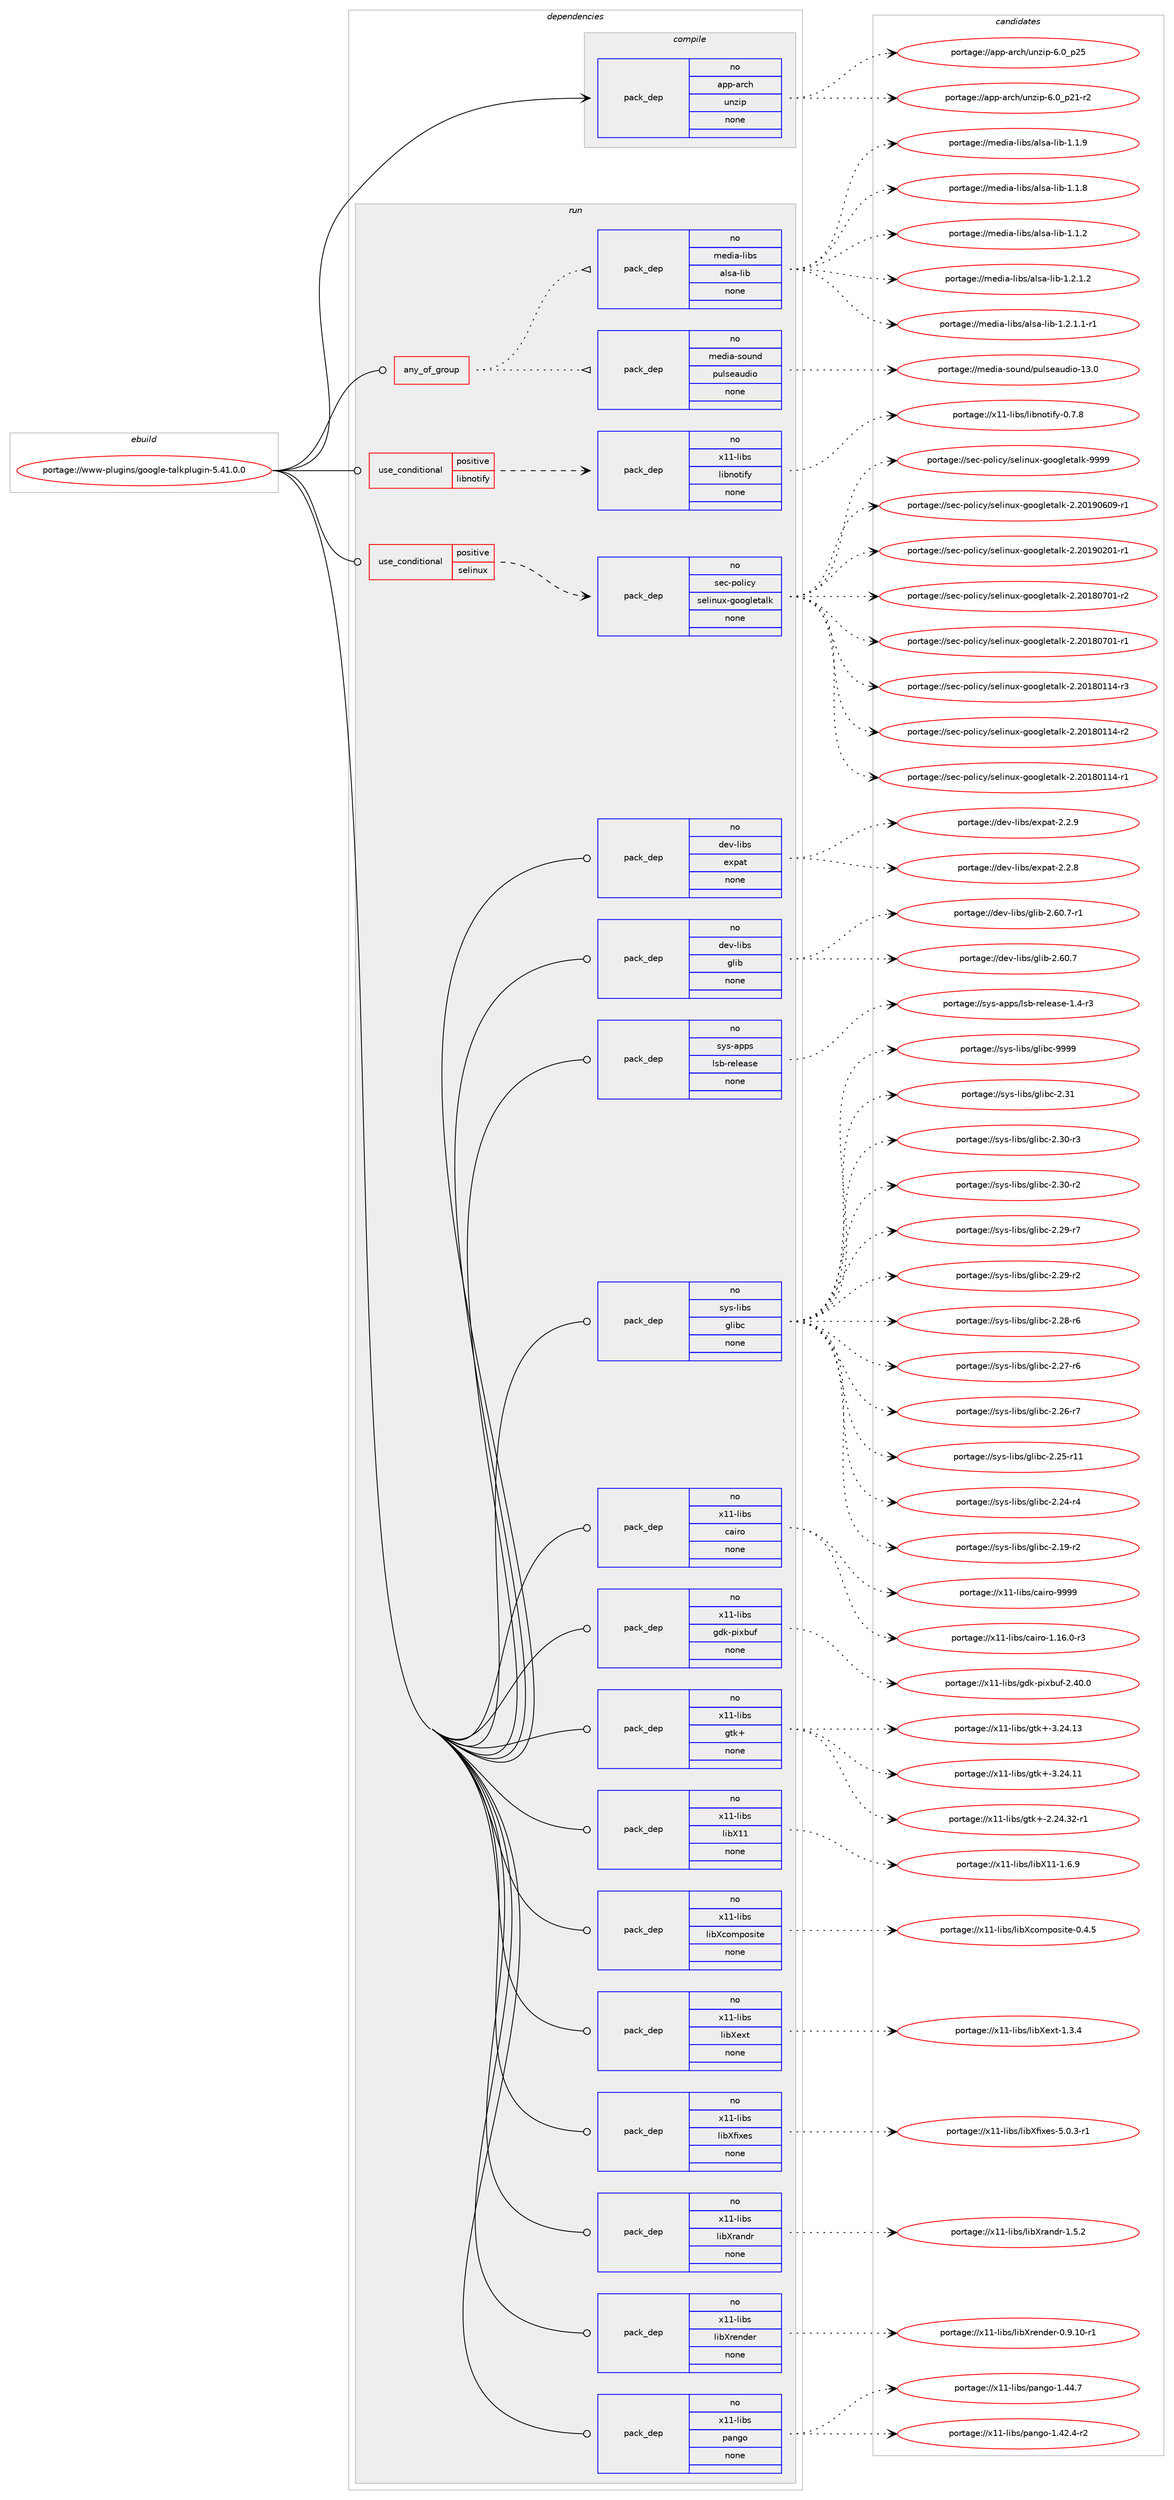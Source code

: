 digraph prolog {

# *************
# Graph options
# *************

newrank=true;
concentrate=true;
compound=true;
graph [rankdir=LR,fontname=Helvetica,fontsize=10,ranksep=1.5];#, ranksep=2.5, nodesep=0.2];
edge  [arrowhead=vee];
node  [fontname=Helvetica,fontsize=10];

# **********
# The ebuild
# **********

subgraph cluster_leftcol {
color=gray;
rank=same;
label=<<i>ebuild</i>>;
id [label="portage://www-plugins/google-talkplugin-5.41.0.0", color=red, width=4, href="../www-plugins/google-talkplugin-5.41.0.0.svg"];
}

# ****************
# The dependencies
# ****************

subgraph cluster_midcol {
color=gray;
label=<<i>dependencies</i>>;
subgraph cluster_compile {
fillcolor="#eeeeee";
style=filled;
label=<<i>compile</i>>;
subgraph pack22159 {
dependency27235 [label=<<TABLE BORDER="0" CELLBORDER="1" CELLSPACING="0" CELLPADDING="4" WIDTH="220"><TR><TD ROWSPAN="6" CELLPADDING="30">pack_dep</TD></TR><TR><TD WIDTH="110">no</TD></TR><TR><TD>app-arch</TD></TR><TR><TD>unzip</TD></TR><TR><TD>none</TD></TR><TR><TD></TD></TR></TABLE>>, shape=none, color=blue];
}
id:e -> dependency27235:w [weight=20,style="solid",arrowhead="vee"];
}
subgraph cluster_compileandrun {
fillcolor="#eeeeee";
style=filled;
label=<<i>compile and run</i>>;
}
subgraph cluster_run {
fillcolor="#eeeeee";
style=filled;
label=<<i>run</i>>;
subgraph any481 {
dependency27236 [label=<<TABLE BORDER="0" CELLBORDER="1" CELLSPACING="0" CELLPADDING="4"><TR><TD CELLPADDING="10">any_of_group</TD></TR></TABLE>>, shape=none, color=red];subgraph pack22160 {
dependency27237 [label=<<TABLE BORDER="0" CELLBORDER="1" CELLSPACING="0" CELLPADDING="4" WIDTH="220"><TR><TD ROWSPAN="6" CELLPADDING="30">pack_dep</TD></TR><TR><TD WIDTH="110">no</TD></TR><TR><TD>media-sound</TD></TR><TR><TD>pulseaudio</TD></TR><TR><TD>none</TD></TR><TR><TD></TD></TR></TABLE>>, shape=none, color=blue];
}
dependency27236:e -> dependency27237:w [weight=20,style="dotted",arrowhead="oinv"];
subgraph pack22161 {
dependency27238 [label=<<TABLE BORDER="0" CELLBORDER="1" CELLSPACING="0" CELLPADDING="4" WIDTH="220"><TR><TD ROWSPAN="6" CELLPADDING="30">pack_dep</TD></TR><TR><TD WIDTH="110">no</TD></TR><TR><TD>media-libs</TD></TR><TR><TD>alsa-lib</TD></TR><TR><TD>none</TD></TR><TR><TD></TD></TR></TABLE>>, shape=none, color=blue];
}
dependency27236:e -> dependency27238:w [weight=20,style="dotted",arrowhead="oinv"];
}
id:e -> dependency27236:w [weight=20,style="solid",arrowhead="odot"];
subgraph cond4572 {
dependency27239 [label=<<TABLE BORDER="0" CELLBORDER="1" CELLSPACING="0" CELLPADDING="4"><TR><TD ROWSPAN="3" CELLPADDING="10">use_conditional</TD></TR><TR><TD>positive</TD></TR><TR><TD>libnotify</TD></TR></TABLE>>, shape=none, color=red];
subgraph pack22162 {
dependency27240 [label=<<TABLE BORDER="0" CELLBORDER="1" CELLSPACING="0" CELLPADDING="4" WIDTH="220"><TR><TD ROWSPAN="6" CELLPADDING="30">pack_dep</TD></TR><TR><TD WIDTH="110">no</TD></TR><TR><TD>x11-libs</TD></TR><TR><TD>libnotify</TD></TR><TR><TD>none</TD></TR><TR><TD></TD></TR></TABLE>>, shape=none, color=blue];
}
dependency27239:e -> dependency27240:w [weight=20,style="dashed",arrowhead="vee"];
}
id:e -> dependency27239:w [weight=20,style="solid",arrowhead="odot"];
subgraph cond4573 {
dependency27241 [label=<<TABLE BORDER="0" CELLBORDER="1" CELLSPACING="0" CELLPADDING="4"><TR><TD ROWSPAN="3" CELLPADDING="10">use_conditional</TD></TR><TR><TD>positive</TD></TR><TR><TD>selinux</TD></TR></TABLE>>, shape=none, color=red];
subgraph pack22163 {
dependency27242 [label=<<TABLE BORDER="0" CELLBORDER="1" CELLSPACING="0" CELLPADDING="4" WIDTH="220"><TR><TD ROWSPAN="6" CELLPADDING="30">pack_dep</TD></TR><TR><TD WIDTH="110">no</TD></TR><TR><TD>sec-policy</TD></TR><TR><TD>selinux-googletalk</TD></TR><TR><TD>none</TD></TR><TR><TD></TD></TR></TABLE>>, shape=none, color=blue];
}
dependency27241:e -> dependency27242:w [weight=20,style="dashed",arrowhead="vee"];
}
id:e -> dependency27241:w [weight=20,style="solid",arrowhead="odot"];
subgraph pack22164 {
dependency27243 [label=<<TABLE BORDER="0" CELLBORDER="1" CELLSPACING="0" CELLPADDING="4" WIDTH="220"><TR><TD ROWSPAN="6" CELLPADDING="30">pack_dep</TD></TR><TR><TD WIDTH="110">no</TD></TR><TR><TD>dev-libs</TD></TR><TR><TD>expat</TD></TR><TR><TD>none</TD></TR><TR><TD></TD></TR></TABLE>>, shape=none, color=blue];
}
id:e -> dependency27243:w [weight=20,style="solid",arrowhead="odot"];
subgraph pack22165 {
dependency27244 [label=<<TABLE BORDER="0" CELLBORDER="1" CELLSPACING="0" CELLPADDING="4" WIDTH="220"><TR><TD ROWSPAN="6" CELLPADDING="30">pack_dep</TD></TR><TR><TD WIDTH="110">no</TD></TR><TR><TD>dev-libs</TD></TR><TR><TD>glib</TD></TR><TR><TD>none</TD></TR><TR><TD></TD></TR></TABLE>>, shape=none, color=blue];
}
id:e -> dependency27244:w [weight=20,style="solid",arrowhead="odot"];
subgraph pack22166 {
dependency27245 [label=<<TABLE BORDER="0" CELLBORDER="1" CELLSPACING="0" CELLPADDING="4" WIDTH="220"><TR><TD ROWSPAN="6" CELLPADDING="30">pack_dep</TD></TR><TR><TD WIDTH="110">no</TD></TR><TR><TD>sys-apps</TD></TR><TR><TD>lsb-release</TD></TR><TR><TD>none</TD></TR><TR><TD></TD></TR></TABLE>>, shape=none, color=blue];
}
id:e -> dependency27245:w [weight=20,style="solid",arrowhead="odot"];
subgraph pack22167 {
dependency27246 [label=<<TABLE BORDER="0" CELLBORDER="1" CELLSPACING="0" CELLPADDING="4" WIDTH="220"><TR><TD ROWSPAN="6" CELLPADDING="30">pack_dep</TD></TR><TR><TD WIDTH="110">no</TD></TR><TR><TD>sys-libs</TD></TR><TR><TD>glibc</TD></TR><TR><TD>none</TD></TR><TR><TD></TD></TR></TABLE>>, shape=none, color=blue];
}
id:e -> dependency27246:w [weight=20,style="solid",arrowhead="odot"];
subgraph pack22168 {
dependency27247 [label=<<TABLE BORDER="0" CELLBORDER="1" CELLSPACING="0" CELLPADDING="4" WIDTH="220"><TR><TD ROWSPAN="6" CELLPADDING="30">pack_dep</TD></TR><TR><TD WIDTH="110">no</TD></TR><TR><TD>x11-libs</TD></TR><TR><TD>cairo</TD></TR><TR><TD>none</TD></TR><TR><TD></TD></TR></TABLE>>, shape=none, color=blue];
}
id:e -> dependency27247:w [weight=20,style="solid",arrowhead="odot"];
subgraph pack22169 {
dependency27248 [label=<<TABLE BORDER="0" CELLBORDER="1" CELLSPACING="0" CELLPADDING="4" WIDTH="220"><TR><TD ROWSPAN="6" CELLPADDING="30">pack_dep</TD></TR><TR><TD WIDTH="110">no</TD></TR><TR><TD>x11-libs</TD></TR><TR><TD>gdk-pixbuf</TD></TR><TR><TD>none</TD></TR><TR><TD></TD></TR></TABLE>>, shape=none, color=blue];
}
id:e -> dependency27248:w [weight=20,style="solid",arrowhead="odot"];
subgraph pack22170 {
dependency27249 [label=<<TABLE BORDER="0" CELLBORDER="1" CELLSPACING="0" CELLPADDING="4" WIDTH="220"><TR><TD ROWSPAN="6" CELLPADDING="30">pack_dep</TD></TR><TR><TD WIDTH="110">no</TD></TR><TR><TD>x11-libs</TD></TR><TR><TD>gtk+</TD></TR><TR><TD>none</TD></TR><TR><TD></TD></TR></TABLE>>, shape=none, color=blue];
}
id:e -> dependency27249:w [weight=20,style="solid",arrowhead="odot"];
subgraph pack22171 {
dependency27250 [label=<<TABLE BORDER="0" CELLBORDER="1" CELLSPACING="0" CELLPADDING="4" WIDTH="220"><TR><TD ROWSPAN="6" CELLPADDING="30">pack_dep</TD></TR><TR><TD WIDTH="110">no</TD></TR><TR><TD>x11-libs</TD></TR><TR><TD>libX11</TD></TR><TR><TD>none</TD></TR><TR><TD></TD></TR></TABLE>>, shape=none, color=blue];
}
id:e -> dependency27250:w [weight=20,style="solid",arrowhead="odot"];
subgraph pack22172 {
dependency27251 [label=<<TABLE BORDER="0" CELLBORDER="1" CELLSPACING="0" CELLPADDING="4" WIDTH="220"><TR><TD ROWSPAN="6" CELLPADDING="30">pack_dep</TD></TR><TR><TD WIDTH="110">no</TD></TR><TR><TD>x11-libs</TD></TR><TR><TD>libXcomposite</TD></TR><TR><TD>none</TD></TR><TR><TD></TD></TR></TABLE>>, shape=none, color=blue];
}
id:e -> dependency27251:w [weight=20,style="solid",arrowhead="odot"];
subgraph pack22173 {
dependency27252 [label=<<TABLE BORDER="0" CELLBORDER="1" CELLSPACING="0" CELLPADDING="4" WIDTH="220"><TR><TD ROWSPAN="6" CELLPADDING="30">pack_dep</TD></TR><TR><TD WIDTH="110">no</TD></TR><TR><TD>x11-libs</TD></TR><TR><TD>libXext</TD></TR><TR><TD>none</TD></TR><TR><TD></TD></TR></TABLE>>, shape=none, color=blue];
}
id:e -> dependency27252:w [weight=20,style="solid",arrowhead="odot"];
subgraph pack22174 {
dependency27253 [label=<<TABLE BORDER="0" CELLBORDER="1" CELLSPACING="0" CELLPADDING="4" WIDTH="220"><TR><TD ROWSPAN="6" CELLPADDING="30">pack_dep</TD></TR><TR><TD WIDTH="110">no</TD></TR><TR><TD>x11-libs</TD></TR><TR><TD>libXfixes</TD></TR><TR><TD>none</TD></TR><TR><TD></TD></TR></TABLE>>, shape=none, color=blue];
}
id:e -> dependency27253:w [weight=20,style="solid",arrowhead="odot"];
subgraph pack22175 {
dependency27254 [label=<<TABLE BORDER="0" CELLBORDER="1" CELLSPACING="0" CELLPADDING="4" WIDTH="220"><TR><TD ROWSPAN="6" CELLPADDING="30">pack_dep</TD></TR><TR><TD WIDTH="110">no</TD></TR><TR><TD>x11-libs</TD></TR><TR><TD>libXrandr</TD></TR><TR><TD>none</TD></TR><TR><TD></TD></TR></TABLE>>, shape=none, color=blue];
}
id:e -> dependency27254:w [weight=20,style="solid",arrowhead="odot"];
subgraph pack22176 {
dependency27255 [label=<<TABLE BORDER="0" CELLBORDER="1" CELLSPACING="0" CELLPADDING="4" WIDTH="220"><TR><TD ROWSPAN="6" CELLPADDING="30">pack_dep</TD></TR><TR><TD WIDTH="110">no</TD></TR><TR><TD>x11-libs</TD></TR><TR><TD>libXrender</TD></TR><TR><TD>none</TD></TR><TR><TD></TD></TR></TABLE>>, shape=none, color=blue];
}
id:e -> dependency27255:w [weight=20,style="solid",arrowhead="odot"];
subgraph pack22177 {
dependency27256 [label=<<TABLE BORDER="0" CELLBORDER="1" CELLSPACING="0" CELLPADDING="4" WIDTH="220"><TR><TD ROWSPAN="6" CELLPADDING="30">pack_dep</TD></TR><TR><TD WIDTH="110">no</TD></TR><TR><TD>x11-libs</TD></TR><TR><TD>pango</TD></TR><TR><TD>none</TD></TR><TR><TD></TD></TR></TABLE>>, shape=none, color=blue];
}
id:e -> dependency27256:w [weight=20,style="solid",arrowhead="odot"];
}
}

# **************
# The candidates
# **************

subgraph cluster_choices {
rank=same;
color=gray;
label=<<i>candidates</i>>;

subgraph choice22159 {
color=black;
nodesep=1;
choice971121124597114991044711711012210511245544648951125053 [label="portage://app-arch/unzip-6.0_p25", color=red, width=4,href="../app-arch/unzip-6.0_p25.svg"];
choice9711211245971149910447117110122105112455446489511250494511450 [label="portage://app-arch/unzip-6.0_p21-r2", color=red, width=4,href="../app-arch/unzip-6.0_p21-r2.svg"];
dependency27235:e -> choice971121124597114991044711711012210511245544648951125053:w [style=dotted,weight="100"];
dependency27235:e -> choice9711211245971149910447117110122105112455446489511250494511450:w [style=dotted,weight="100"];
}
subgraph choice22160 {
color=black;
nodesep=1;
choice109101100105974511511111711010047112117108115101971171001051114549514648 [label="portage://media-sound/pulseaudio-13.0", color=red, width=4,href="../media-sound/pulseaudio-13.0.svg"];
dependency27237:e -> choice109101100105974511511111711010047112117108115101971171001051114549514648:w [style=dotted,weight="100"];
}
subgraph choice22161 {
color=black;
nodesep=1;
choice10910110010597451081059811547971081159745108105984549465046494650 [label="portage://media-libs/alsa-lib-1.2.1.2", color=red, width=4,href="../media-libs/alsa-lib-1.2.1.2.svg"];
choice109101100105974510810598115479710811597451081059845494650464946494511449 [label="portage://media-libs/alsa-lib-1.2.1.1-r1", color=red, width=4,href="../media-libs/alsa-lib-1.2.1.1-r1.svg"];
choice1091011001059745108105981154797108115974510810598454946494657 [label="portage://media-libs/alsa-lib-1.1.9", color=red, width=4,href="../media-libs/alsa-lib-1.1.9.svg"];
choice1091011001059745108105981154797108115974510810598454946494656 [label="portage://media-libs/alsa-lib-1.1.8", color=red, width=4,href="../media-libs/alsa-lib-1.1.8.svg"];
choice1091011001059745108105981154797108115974510810598454946494650 [label="portage://media-libs/alsa-lib-1.1.2", color=red, width=4,href="../media-libs/alsa-lib-1.1.2.svg"];
dependency27238:e -> choice10910110010597451081059811547971081159745108105984549465046494650:w [style=dotted,weight="100"];
dependency27238:e -> choice109101100105974510810598115479710811597451081059845494650464946494511449:w [style=dotted,weight="100"];
dependency27238:e -> choice1091011001059745108105981154797108115974510810598454946494657:w [style=dotted,weight="100"];
dependency27238:e -> choice1091011001059745108105981154797108115974510810598454946494656:w [style=dotted,weight="100"];
dependency27238:e -> choice1091011001059745108105981154797108115974510810598454946494650:w [style=dotted,weight="100"];
}
subgraph choice22162 {
color=black;
nodesep=1;
choice120494945108105981154710810598110111116105102121454846554656 [label="portage://x11-libs/libnotify-0.7.8", color=red, width=4,href="../x11-libs/libnotify-0.7.8.svg"];
dependency27240:e -> choice120494945108105981154710810598110111116105102121454846554656:w [style=dotted,weight="100"];
}
subgraph choice22163 {
color=black;
nodesep=1;
choice1151019945112111108105991214711510110810511011712045103111111103108101116971081074557575757 [label="portage://sec-policy/selinux-googletalk-9999", color=red, width=4,href="../sec-policy/selinux-googletalk-9999.svg"];
choice11510199451121111081059912147115101108105110117120451031111111031081011169710810745504650484957485448574511449 [label="portage://sec-policy/selinux-googletalk-2.20190609-r1", color=red, width=4,href="../sec-policy/selinux-googletalk-2.20190609-r1.svg"];
choice11510199451121111081059912147115101108105110117120451031111111031081011169710810745504650484957485048494511449 [label="portage://sec-policy/selinux-googletalk-2.20190201-r1", color=red, width=4,href="../sec-policy/selinux-googletalk-2.20190201-r1.svg"];
choice11510199451121111081059912147115101108105110117120451031111111031081011169710810745504650484956485548494511450 [label="portage://sec-policy/selinux-googletalk-2.20180701-r2", color=red, width=4,href="../sec-policy/selinux-googletalk-2.20180701-r2.svg"];
choice11510199451121111081059912147115101108105110117120451031111111031081011169710810745504650484956485548494511449 [label="portage://sec-policy/selinux-googletalk-2.20180701-r1", color=red, width=4,href="../sec-policy/selinux-googletalk-2.20180701-r1.svg"];
choice11510199451121111081059912147115101108105110117120451031111111031081011169710810745504650484956484949524511451 [label="portage://sec-policy/selinux-googletalk-2.20180114-r3", color=red, width=4,href="../sec-policy/selinux-googletalk-2.20180114-r3.svg"];
choice11510199451121111081059912147115101108105110117120451031111111031081011169710810745504650484956484949524511450 [label="portage://sec-policy/selinux-googletalk-2.20180114-r2", color=red, width=4,href="../sec-policy/selinux-googletalk-2.20180114-r2.svg"];
choice11510199451121111081059912147115101108105110117120451031111111031081011169710810745504650484956484949524511449 [label="portage://sec-policy/selinux-googletalk-2.20180114-r1", color=red, width=4,href="../sec-policy/selinux-googletalk-2.20180114-r1.svg"];
dependency27242:e -> choice1151019945112111108105991214711510110810511011712045103111111103108101116971081074557575757:w [style=dotted,weight="100"];
dependency27242:e -> choice11510199451121111081059912147115101108105110117120451031111111031081011169710810745504650484957485448574511449:w [style=dotted,weight="100"];
dependency27242:e -> choice11510199451121111081059912147115101108105110117120451031111111031081011169710810745504650484957485048494511449:w [style=dotted,weight="100"];
dependency27242:e -> choice11510199451121111081059912147115101108105110117120451031111111031081011169710810745504650484956485548494511450:w [style=dotted,weight="100"];
dependency27242:e -> choice11510199451121111081059912147115101108105110117120451031111111031081011169710810745504650484956485548494511449:w [style=dotted,weight="100"];
dependency27242:e -> choice11510199451121111081059912147115101108105110117120451031111111031081011169710810745504650484956484949524511451:w [style=dotted,weight="100"];
dependency27242:e -> choice11510199451121111081059912147115101108105110117120451031111111031081011169710810745504650484956484949524511450:w [style=dotted,weight="100"];
dependency27242:e -> choice11510199451121111081059912147115101108105110117120451031111111031081011169710810745504650484956484949524511449:w [style=dotted,weight="100"];
}
subgraph choice22164 {
color=black;
nodesep=1;
choice10010111845108105981154710112011297116455046504657 [label="portage://dev-libs/expat-2.2.9", color=red, width=4,href="../dev-libs/expat-2.2.9.svg"];
choice10010111845108105981154710112011297116455046504656 [label="portage://dev-libs/expat-2.2.8", color=red, width=4,href="../dev-libs/expat-2.2.8.svg"];
dependency27243:e -> choice10010111845108105981154710112011297116455046504657:w [style=dotted,weight="100"];
dependency27243:e -> choice10010111845108105981154710112011297116455046504656:w [style=dotted,weight="100"];
}
subgraph choice22165 {
color=black;
nodesep=1;
choice10010111845108105981154710310810598455046544846554511449 [label="portage://dev-libs/glib-2.60.7-r1", color=red, width=4,href="../dev-libs/glib-2.60.7-r1.svg"];
choice1001011184510810598115471031081059845504654484655 [label="portage://dev-libs/glib-2.60.7", color=red, width=4,href="../dev-libs/glib-2.60.7.svg"];
dependency27244:e -> choice10010111845108105981154710310810598455046544846554511449:w [style=dotted,weight="100"];
dependency27244:e -> choice1001011184510810598115471031081059845504654484655:w [style=dotted,weight="100"];
}
subgraph choice22166 {
color=black;
nodesep=1;
choice115121115459711211211547108115984511410110810197115101454946524511451 [label="portage://sys-apps/lsb-release-1.4-r3", color=red, width=4,href="../sys-apps/lsb-release-1.4-r3.svg"];
dependency27245:e -> choice115121115459711211211547108115984511410110810197115101454946524511451:w [style=dotted,weight="100"];
}
subgraph choice22167 {
color=black;
nodesep=1;
choice11512111545108105981154710310810598994557575757 [label="portage://sys-libs/glibc-9999", color=red, width=4,href="../sys-libs/glibc-9999.svg"];
choice11512111545108105981154710310810598994550465149 [label="portage://sys-libs/glibc-2.31", color=red, width=4,href="../sys-libs/glibc-2.31.svg"];
choice115121115451081059811547103108105989945504651484511451 [label="portage://sys-libs/glibc-2.30-r3", color=red, width=4,href="../sys-libs/glibc-2.30-r3.svg"];
choice115121115451081059811547103108105989945504651484511450 [label="portage://sys-libs/glibc-2.30-r2", color=red, width=4,href="../sys-libs/glibc-2.30-r2.svg"];
choice115121115451081059811547103108105989945504650574511455 [label="portage://sys-libs/glibc-2.29-r7", color=red, width=4,href="../sys-libs/glibc-2.29-r7.svg"];
choice115121115451081059811547103108105989945504650574511450 [label="portage://sys-libs/glibc-2.29-r2", color=red, width=4,href="../sys-libs/glibc-2.29-r2.svg"];
choice115121115451081059811547103108105989945504650564511454 [label="portage://sys-libs/glibc-2.28-r6", color=red, width=4,href="../sys-libs/glibc-2.28-r6.svg"];
choice115121115451081059811547103108105989945504650554511454 [label="portage://sys-libs/glibc-2.27-r6", color=red, width=4,href="../sys-libs/glibc-2.27-r6.svg"];
choice115121115451081059811547103108105989945504650544511455 [label="portage://sys-libs/glibc-2.26-r7", color=red, width=4,href="../sys-libs/glibc-2.26-r7.svg"];
choice11512111545108105981154710310810598994550465053451144949 [label="portage://sys-libs/glibc-2.25-r11", color=red, width=4,href="../sys-libs/glibc-2.25-r11.svg"];
choice115121115451081059811547103108105989945504650524511452 [label="portage://sys-libs/glibc-2.24-r4", color=red, width=4,href="../sys-libs/glibc-2.24-r4.svg"];
choice115121115451081059811547103108105989945504649574511450 [label="portage://sys-libs/glibc-2.19-r2", color=red, width=4,href="../sys-libs/glibc-2.19-r2.svg"];
dependency27246:e -> choice11512111545108105981154710310810598994557575757:w [style=dotted,weight="100"];
dependency27246:e -> choice11512111545108105981154710310810598994550465149:w [style=dotted,weight="100"];
dependency27246:e -> choice115121115451081059811547103108105989945504651484511451:w [style=dotted,weight="100"];
dependency27246:e -> choice115121115451081059811547103108105989945504651484511450:w [style=dotted,weight="100"];
dependency27246:e -> choice115121115451081059811547103108105989945504650574511455:w [style=dotted,weight="100"];
dependency27246:e -> choice115121115451081059811547103108105989945504650574511450:w [style=dotted,weight="100"];
dependency27246:e -> choice115121115451081059811547103108105989945504650564511454:w [style=dotted,weight="100"];
dependency27246:e -> choice115121115451081059811547103108105989945504650554511454:w [style=dotted,weight="100"];
dependency27246:e -> choice115121115451081059811547103108105989945504650544511455:w [style=dotted,weight="100"];
dependency27246:e -> choice11512111545108105981154710310810598994550465053451144949:w [style=dotted,weight="100"];
dependency27246:e -> choice115121115451081059811547103108105989945504650524511452:w [style=dotted,weight="100"];
dependency27246:e -> choice115121115451081059811547103108105989945504649574511450:w [style=dotted,weight="100"];
}
subgraph choice22168 {
color=black;
nodesep=1;
choice120494945108105981154799971051141114557575757 [label="portage://x11-libs/cairo-9999", color=red, width=4,href="../x11-libs/cairo-9999.svg"];
choice12049494510810598115479997105114111454946495446484511451 [label="portage://x11-libs/cairo-1.16.0-r3", color=red, width=4,href="../x11-libs/cairo-1.16.0-r3.svg"];
dependency27247:e -> choice120494945108105981154799971051141114557575757:w [style=dotted,weight="100"];
dependency27247:e -> choice12049494510810598115479997105114111454946495446484511451:w [style=dotted,weight="100"];
}
subgraph choice22169 {
color=black;
nodesep=1;
choice1204949451081059811547103100107451121051209811710245504652484648 [label="portage://x11-libs/gdk-pixbuf-2.40.0", color=red, width=4,href="../x11-libs/gdk-pixbuf-2.40.0.svg"];
dependency27248:e -> choice1204949451081059811547103100107451121051209811710245504652484648:w [style=dotted,weight="100"];
}
subgraph choice22170 {
color=black;
nodesep=1;
choice1204949451081059811547103116107434551465052464951 [label="portage://x11-libs/gtk+-3.24.13", color=red, width=4,href="../x11-libs/gtk+-3.24.13.svg"];
choice1204949451081059811547103116107434551465052464949 [label="portage://x11-libs/gtk+-3.24.11", color=red, width=4,href="../x11-libs/gtk+-3.24.11.svg"];
choice12049494510810598115471031161074345504650524651504511449 [label="portage://x11-libs/gtk+-2.24.32-r1", color=red, width=4,href="../x11-libs/gtk+-2.24.32-r1.svg"];
dependency27249:e -> choice1204949451081059811547103116107434551465052464951:w [style=dotted,weight="100"];
dependency27249:e -> choice1204949451081059811547103116107434551465052464949:w [style=dotted,weight="100"];
dependency27249:e -> choice12049494510810598115471031161074345504650524651504511449:w [style=dotted,weight="100"];
}
subgraph choice22171 {
color=black;
nodesep=1;
choice120494945108105981154710810598884949454946544657 [label="portage://x11-libs/libX11-1.6.9", color=red, width=4,href="../x11-libs/libX11-1.6.9.svg"];
dependency27250:e -> choice120494945108105981154710810598884949454946544657:w [style=dotted,weight="100"];
}
subgraph choice22172 {
color=black;
nodesep=1;
choice1204949451081059811547108105988899111109112111115105116101454846524653 [label="portage://x11-libs/libXcomposite-0.4.5", color=red, width=4,href="../x11-libs/libXcomposite-0.4.5.svg"];
dependency27251:e -> choice1204949451081059811547108105988899111109112111115105116101454846524653:w [style=dotted,weight="100"];
}
subgraph choice22173 {
color=black;
nodesep=1;
choice12049494510810598115471081059888101120116454946514652 [label="portage://x11-libs/libXext-1.3.4", color=red, width=4,href="../x11-libs/libXext-1.3.4.svg"];
dependency27252:e -> choice12049494510810598115471081059888101120116454946514652:w [style=dotted,weight="100"];
}
subgraph choice22174 {
color=black;
nodesep=1;
choice120494945108105981154710810598881021051201011154553464846514511449 [label="portage://x11-libs/libXfixes-5.0.3-r1", color=red, width=4,href="../x11-libs/libXfixes-5.0.3-r1.svg"];
dependency27253:e -> choice120494945108105981154710810598881021051201011154553464846514511449:w [style=dotted,weight="100"];
}
subgraph choice22175 {
color=black;
nodesep=1;
choice1204949451081059811547108105988811497110100114454946534650 [label="portage://x11-libs/libXrandr-1.5.2", color=red, width=4,href="../x11-libs/libXrandr-1.5.2.svg"];
dependency27254:e -> choice1204949451081059811547108105988811497110100114454946534650:w [style=dotted,weight="100"];
}
subgraph choice22176 {
color=black;
nodesep=1;
choice12049494510810598115471081059888114101110100101114454846574649484511449 [label="portage://x11-libs/libXrender-0.9.10-r1", color=red, width=4,href="../x11-libs/libXrender-0.9.10-r1.svg"];
dependency27255:e -> choice12049494510810598115471081059888114101110100101114454846574649484511449:w [style=dotted,weight="100"];
}
subgraph choice22177 {
color=black;
nodesep=1;
choice12049494510810598115471129711010311145494652524655 [label="portage://x11-libs/pango-1.44.7", color=red, width=4,href="../x11-libs/pango-1.44.7.svg"];
choice120494945108105981154711297110103111454946525046524511450 [label="portage://x11-libs/pango-1.42.4-r2", color=red, width=4,href="../x11-libs/pango-1.42.4-r2.svg"];
dependency27256:e -> choice12049494510810598115471129711010311145494652524655:w [style=dotted,weight="100"];
dependency27256:e -> choice120494945108105981154711297110103111454946525046524511450:w [style=dotted,weight="100"];
}
}

}
